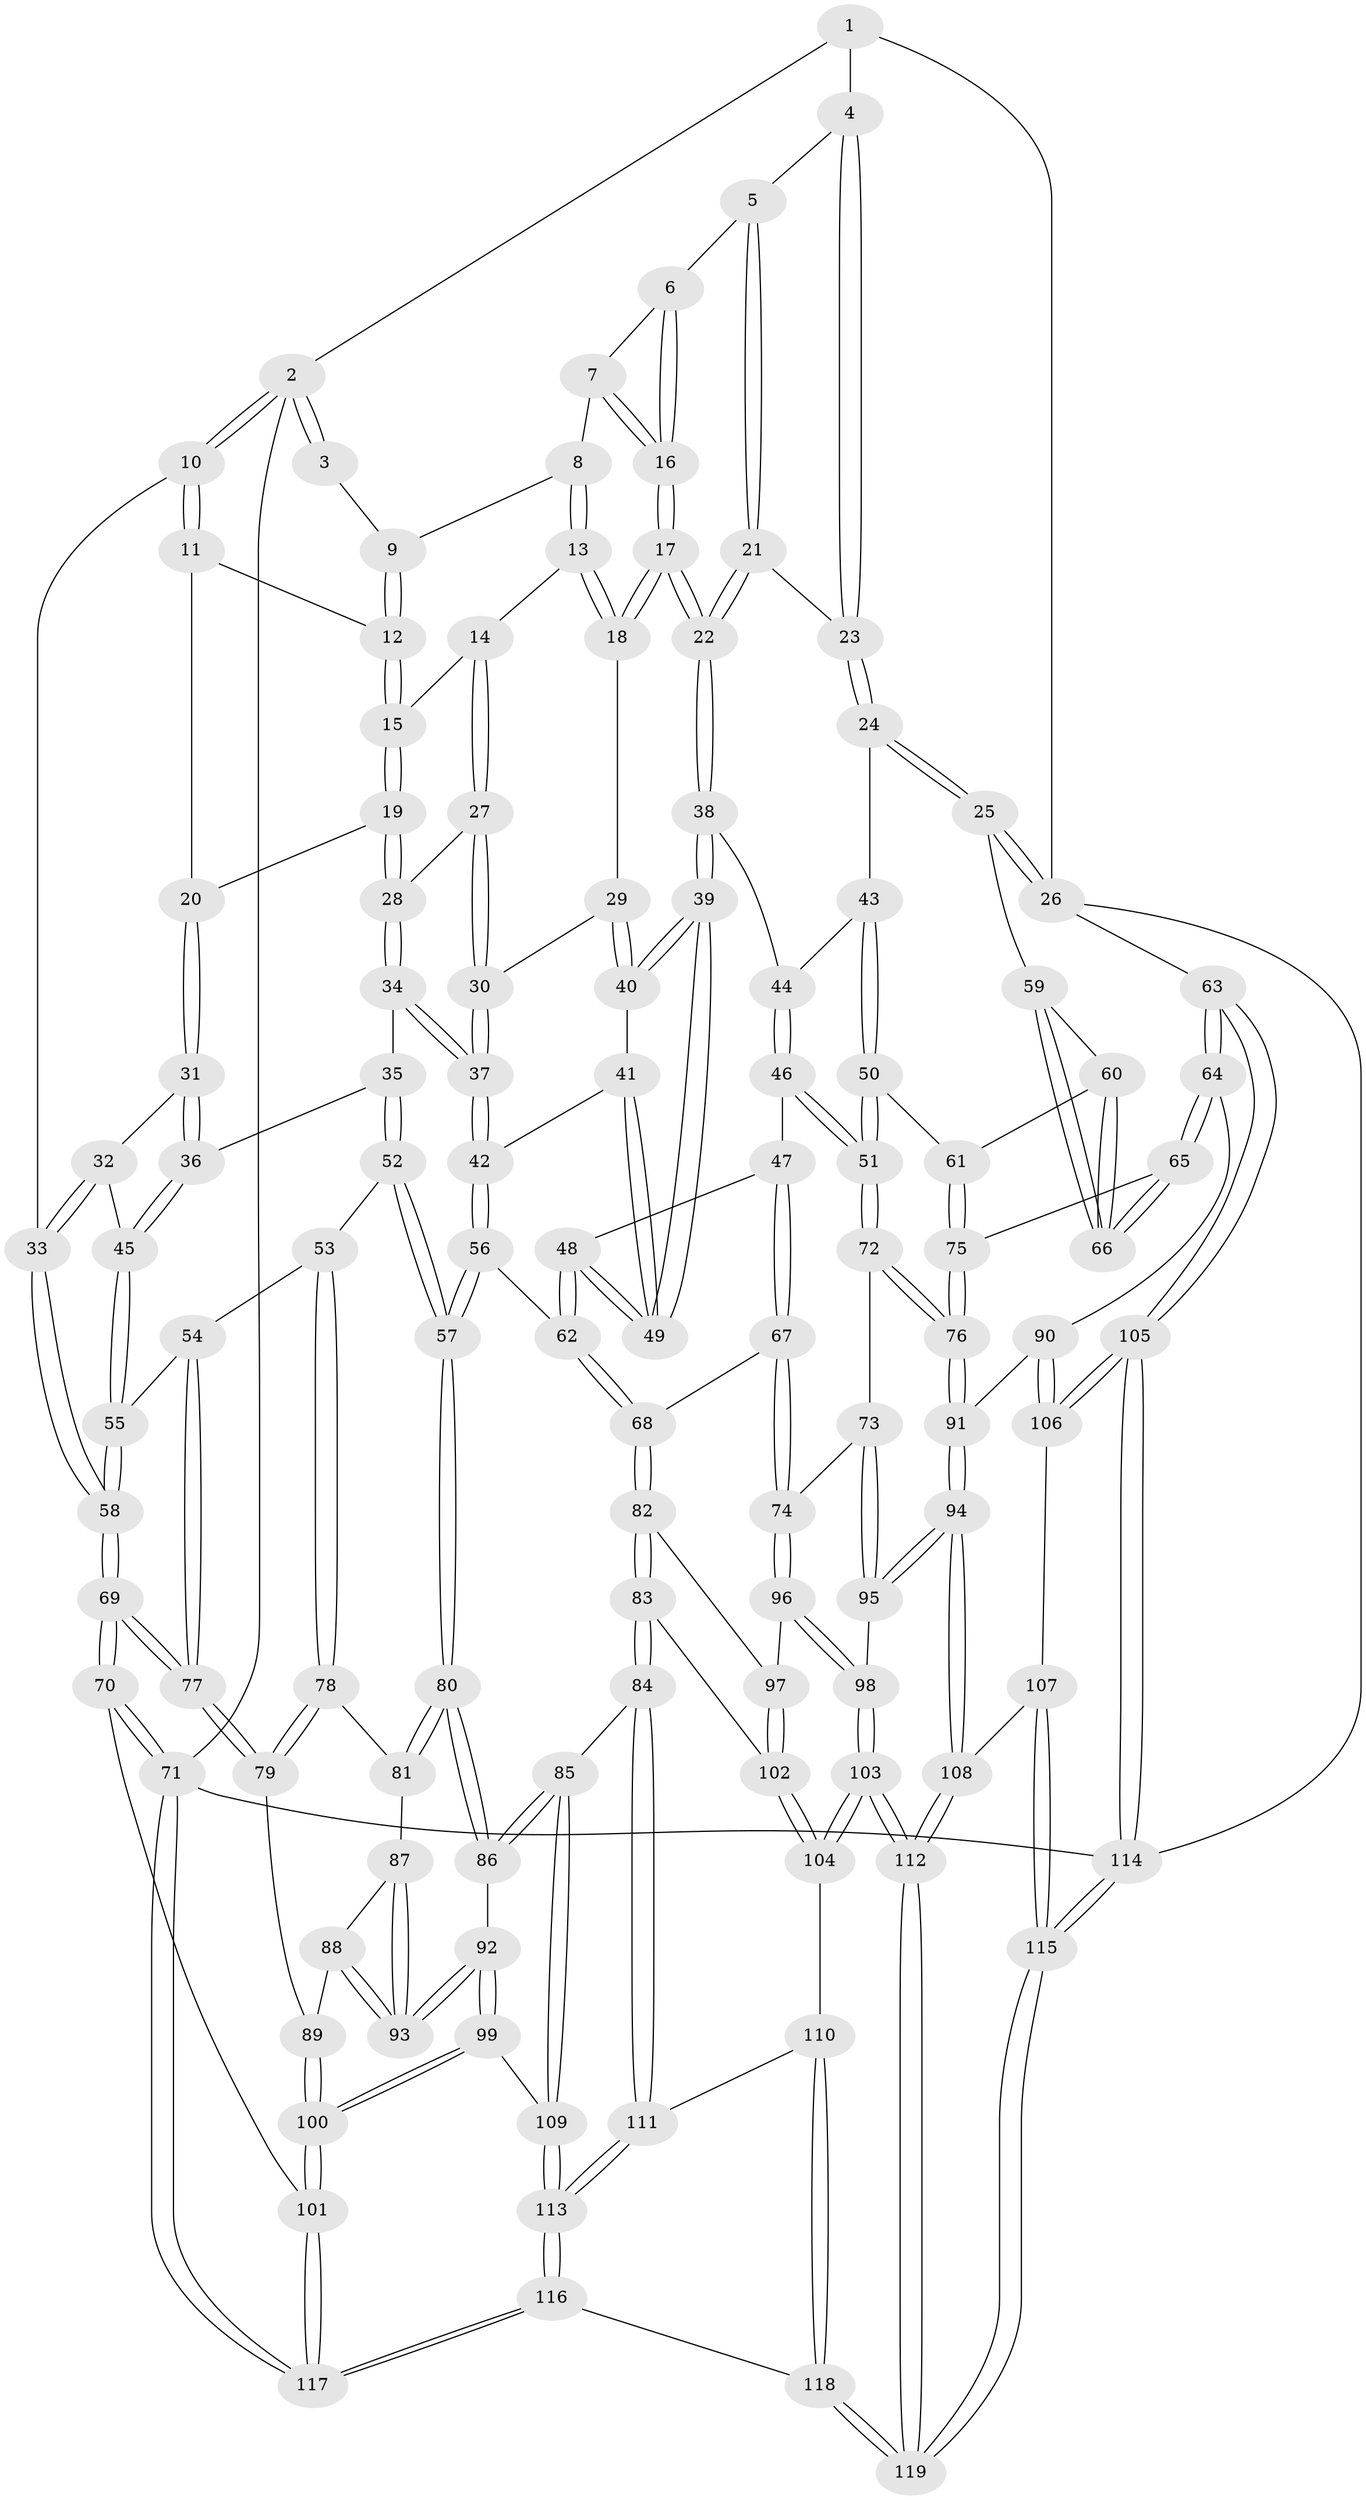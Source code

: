 // coarse degree distribution, {3: 0.12162162162162163, 6: 0.05405405405405406, 2: 0.02702702702702703, 4: 0.4864864864864865, 5: 0.3108108108108108}
// Generated by graph-tools (version 1.1) at 2025/42/03/06/25 10:42:30]
// undirected, 119 vertices, 294 edges
graph export_dot {
graph [start="1"]
  node [color=gray90,style=filled];
  1 [pos="+0.7671042823284527+0"];
  2 [pos="+0+0"];
  3 [pos="+0.3458874228868688+0"];
  4 [pos="+0.7764397306924168+0"];
  5 [pos="+0.7726436929853626+0"];
  6 [pos="+0.7293295255086903+0.01277106597376351"];
  7 [pos="+0.48217264675561977+0.06695861801456472"];
  8 [pos="+0.3788188442630392+0"];
  9 [pos="+0.3437989664643531+0"];
  10 [pos="+0+0"];
  11 [pos="+0.12399847247469757+0.09386293283761128"];
  12 [pos="+0.23136007185259397+0.05034484392717702"];
  13 [pos="+0.3820479452996262+0.2029433547033716"];
  14 [pos="+0.25384072235993027+0.1708666149657053"];
  15 [pos="+0.23381665694159304+0.13364495817796723"];
  16 [pos="+0.5916666941911787+0.19308938125266945"];
  17 [pos="+0.5851313397643193+0.26877082896399723"];
  18 [pos="+0.38719092715577286+0.22218467727494579"];
  19 [pos="+0.1442209986999629+0.24290938918344077"];
  20 [pos="+0.13050153227325606+0.24058586361050163"];
  21 [pos="+0.7229412123055411+0.23678077011367135"];
  22 [pos="+0.5927827956719498+0.2850317591803324"];
  23 [pos="+0.9364878285942466+0.19953618363181602"];
  24 [pos="+1+0.27469072729085964"];
  25 [pos="+1+0.2822391394139029"];
  26 [pos="+1+0.28381625178470693"];
  27 [pos="+0.2501201411145551+0.2588767722436731"];
  28 [pos="+0.15645284653561684+0.2501014914721014"];
  29 [pos="+0.3723606446708727+0.24054111290995742"];
  30 [pos="+0.26201131442176145+0.26749146679637537"];
  31 [pos="+0.09308050264744093+0.2544361958149268"];
  32 [pos="+0+0.24343690626101736"];
  33 [pos="+0+0.18423659572880927"];
  34 [pos="+0.2033081069856478+0.4190040612829705"];
  35 [pos="+0.18904382600494468+0.4242503510675889"];
  36 [pos="+0.125812916052895+0.4278497945495674"];
  37 [pos="+0.2580829937226865+0.41708828993265806"];
  38 [pos="+0.5941927991576739+0.2984868866171405"];
  39 [pos="+0.5532454056967456+0.35500885821579314"];
  40 [pos="+0.3694071097672448+0.3413725581554259"];
  41 [pos="+0.338157014041353+0.3976771733530415"];
  42 [pos="+0.2836498805603502+0.4287583906445621"];
  43 [pos="+0.7841662705379864+0.3884644993890547"];
  44 [pos="+0.6305056217732307+0.3250458139892624"];
  45 [pos="+0.11298473353636969+0.4335270228494598"];
  46 [pos="+0.6807166352527689+0.5409959025710778"];
  47 [pos="+0.5917005630544275+0.5280960625505363"];
  48 [pos="+0.5134069710119911+0.47202905500268066"];
  49 [pos="+0.5135162798949766+0.447240389138713"];
  50 [pos="+0.7603370538999389+0.5392611564130645"];
  51 [pos="+0.7145843230482506+0.5595766513691474"];
  52 [pos="+0.18280241223751284+0.5849818565579479"];
  53 [pos="+0.09926939035182668+0.5860826846690156"];
  54 [pos="+0.07366894049059036+0.5690798272299225"];
  55 [pos="+0.04170064660717311+0.5226257878711853"];
  56 [pos="+0.34688982950086344+0.6066136116978426"];
  57 [pos="+0.3050784375190956+0.646344387945566"];
  58 [pos="+0+0.5056494618169526"];
  59 [pos="+0.9492569536857862+0.45914754052754686"];
  60 [pos="+0.8403022622943419+0.5345347103635699"];
  61 [pos="+0.7751263885404931+0.5451108485221872"];
  62 [pos="+0.40288555440826224+0.6022018764953724"];
  63 [pos="+1+0.6836862673968988"];
  64 [pos="+0.9759520362234255+0.6850704052754717"];
  65 [pos="+0.964274205385727+0.670257793392181"];
  66 [pos="+0.9419023545775637+0.6047759599034012"];
  67 [pos="+0.5495913899575083+0.6956639817538123"];
  68 [pos="+0.4879572487945216+0.6682507059634554"];
  69 [pos="+0+0.8308454518924294"];
  70 [pos="+0+0.9675264571237577"];
  71 [pos="+0+1"];
  72 [pos="+0.6848981336239844+0.6640154635352481"];
  73 [pos="+0.6295448504913072+0.7017329055436786"];
  74 [pos="+0.5510538952054674+0.6969789327721736"];
  75 [pos="+0.8226271773415925+0.6132566557495174"];
  76 [pos="+0.7934016747387946+0.7317404855228034"];
  77 [pos="+0+0.7513024289065894"];
  78 [pos="+0.1108197678317972+0.6602541901755227"];
  79 [pos="+0.028414484073604473+0.7511221998298697"];
  80 [pos="+0.2970126780202868+0.6687500725623344"];
  81 [pos="+0.1920730720107785+0.7149487077725722"];
  82 [pos="+0.4137811769942037+0.8019862793582867"];
  83 [pos="+0.3866481749486388+0.8125075821235042"];
  84 [pos="+0.3444420528867488+0.8236373349245998"];
  85 [pos="+0.33527186987597724+0.8185300759648679"];
  86 [pos="+0.324938637874765+0.7900064823607243"];
  87 [pos="+0.17848909445870254+0.732330964215019"];
  88 [pos="+0.054907061778409545+0.7547052126843903"];
  89 [pos="+0.041394257233190984+0.7560260605199383"];
  90 [pos="+0.8894561996132264+0.76731163633166"];
  91 [pos="+0.8249704953468681+0.7741990411280087"];
  92 [pos="+0.17090279367692998+0.805749838905189"];
  93 [pos="+0.17084820578208124+0.8027253932482975"];
  94 [pos="+0.754254766399154+0.8612768801247844"];
  95 [pos="+0.6494995963925084+0.7590051759730991"];
  96 [pos="+0.5268448608039449+0.7917507998369969"];
  97 [pos="+0.5083208744071953+0.8051889820635973"];
  98 [pos="+0.5976829514375637+0.8644595755810658"];
  99 [pos="+0.15325327781290873+0.8778204388872621"];
  100 [pos="+0.1500739917522012+0.8796547709799173"];
  101 [pos="+0.14106640000190857+0.8923063225300109"];
  102 [pos="+0.491053845785815+0.8700844258337955"];
  103 [pos="+0.6126625515649056+0.9122736090285463"];
  104 [pos="+0.49029215497168455+0.8852249434493267"];
  105 [pos="+1+1"];
  106 [pos="+0.9392591721970626+0.8779928201671571"];
  107 [pos="+0.931138377411926+0.8874723624195237"];
  108 [pos="+0.7328871879294547+0.9480039415241343"];
  109 [pos="+0.25470450825975854+0.8826497185755898"];
  110 [pos="+0.456171726054287+0.9202624433676737"];
  111 [pos="+0.37618135385048496+0.882680077927588"];
  112 [pos="+0.6971174676232117+1"];
  113 [pos="+0.30122916507629993+1"];
  114 [pos="+1+1"];
  115 [pos="+0.8095149521447166+1"];
  116 [pos="+0.2977411663735783+1"];
  117 [pos="+0.18711920792202477+1"];
  118 [pos="+0.5400835259248322+1"];
  119 [pos="+0.6916634923985744+1"];
  1 -- 2;
  1 -- 4;
  1 -- 26;
  2 -- 3;
  2 -- 3;
  2 -- 10;
  2 -- 10;
  2 -- 71;
  3 -- 9;
  4 -- 5;
  4 -- 23;
  4 -- 23;
  5 -- 6;
  5 -- 21;
  5 -- 21;
  6 -- 7;
  6 -- 16;
  6 -- 16;
  7 -- 8;
  7 -- 16;
  7 -- 16;
  8 -- 9;
  8 -- 13;
  8 -- 13;
  9 -- 12;
  9 -- 12;
  10 -- 11;
  10 -- 11;
  10 -- 33;
  11 -- 12;
  11 -- 20;
  12 -- 15;
  12 -- 15;
  13 -- 14;
  13 -- 18;
  13 -- 18;
  14 -- 15;
  14 -- 27;
  14 -- 27;
  15 -- 19;
  15 -- 19;
  16 -- 17;
  16 -- 17;
  17 -- 18;
  17 -- 18;
  17 -- 22;
  17 -- 22;
  18 -- 29;
  19 -- 20;
  19 -- 28;
  19 -- 28;
  20 -- 31;
  20 -- 31;
  21 -- 22;
  21 -- 22;
  21 -- 23;
  22 -- 38;
  22 -- 38;
  23 -- 24;
  23 -- 24;
  24 -- 25;
  24 -- 25;
  24 -- 43;
  25 -- 26;
  25 -- 26;
  25 -- 59;
  26 -- 63;
  26 -- 114;
  27 -- 28;
  27 -- 30;
  27 -- 30;
  28 -- 34;
  28 -- 34;
  29 -- 30;
  29 -- 40;
  29 -- 40;
  30 -- 37;
  30 -- 37;
  31 -- 32;
  31 -- 36;
  31 -- 36;
  32 -- 33;
  32 -- 33;
  32 -- 45;
  33 -- 58;
  33 -- 58;
  34 -- 35;
  34 -- 37;
  34 -- 37;
  35 -- 36;
  35 -- 52;
  35 -- 52;
  36 -- 45;
  36 -- 45;
  37 -- 42;
  37 -- 42;
  38 -- 39;
  38 -- 39;
  38 -- 44;
  39 -- 40;
  39 -- 40;
  39 -- 49;
  39 -- 49;
  40 -- 41;
  41 -- 42;
  41 -- 49;
  41 -- 49;
  42 -- 56;
  42 -- 56;
  43 -- 44;
  43 -- 50;
  43 -- 50;
  44 -- 46;
  44 -- 46;
  45 -- 55;
  45 -- 55;
  46 -- 47;
  46 -- 51;
  46 -- 51;
  47 -- 48;
  47 -- 67;
  47 -- 67;
  48 -- 49;
  48 -- 49;
  48 -- 62;
  48 -- 62;
  50 -- 51;
  50 -- 51;
  50 -- 61;
  51 -- 72;
  51 -- 72;
  52 -- 53;
  52 -- 57;
  52 -- 57;
  53 -- 54;
  53 -- 78;
  53 -- 78;
  54 -- 55;
  54 -- 77;
  54 -- 77;
  55 -- 58;
  55 -- 58;
  56 -- 57;
  56 -- 57;
  56 -- 62;
  57 -- 80;
  57 -- 80;
  58 -- 69;
  58 -- 69;
  59 -- 60;
  59 -- 66;
  59 -- 66;
  60 -- 61;
  60 -- 66;
  60 -- 66;
  61 -- 75;
  61 -- 75;
  62 -- 68;
  62 -- 68;
  63 -- 64;
  63 -- 64;
  63 -- 105;
  63 -- 105;
  64 -- 65;
  64 -- 65;
  64 -- 90;
  65 -- 66;
  65 -- 66;
  65 -- 75;
  67 -- 68;
  67 -- 74;
  67 -- 74;
  68 -- 82;
  68 -- 82;
  69 -- 70;
  69 -- 70;
  69 -- 77;
  69 -- 77;
  70 -- 71;
  70 -- 71;
  70 -- 101;
  71 -- 117;
  71 -- 117;
  71 -- 114;
  72 -- 73;
  72 -- 76;
  72 -- 76;
  73 -- 74;
  73 -- 95;
  73 -- 95;
  74 -- 96;
  74 -- 96;
  75 -- 76;
  75 -- 76;
  76 -- 91;
  76 -- 91;
  77 -- 79;
  77 -- 79;
  78 -- 79;
  78 -- 79;
  78 -- 81;
  79 -- 89;
  80 -- 81;
  80 -- 81;
  80 -- 86;
  80 -- 86;
  81 -- 87;
  82 -- 83;
  82 -- 83;
  82 -- 97;
  83 -- 84;
  83 -- 84;
  83 -- 102;
  84 -- 85;
  84 -- 111;
  84 -- 111;
  85 -- 86;
  85 -- 86;
  85 -- 109;
  85 -- 109;
  86 -- 92;
  87 -- 88;
  87 -- 93;
  87 -- 93;
  88 -- 89;
  88 -- 93;
  88 -- 93;
  89 -- 100;
  89 -- 100;
  90 -- 91;
  90 -- 106;
  90 -- 106;
  91 -- 94;
  91 -- 94;
  92 -- 93;
  92 -- 93;
  92 -- 99;
  92 -- 99;
  94 -- 95;
  94 -- 95;
  94 -- 108;
  94 -- 108;
  95 -- 98;
  96 -- 97;
  96 -- 98;
  96 -- 98;
  97 -- 102;
  97 -- 102;
  98 -- 103;
  98 -- 103;
  99 -- 100;
  99 -- 100;
  99 -- 109;
  100 -- 101;
  100 -- 101;
  101 -- 117;
  101 -- 117;
  102 -- 104;
  102 -- 104;
  103 -- 104;
  103 -- 104;
  103 -- 112;
  103 -- 112;
  104 -- 110;
  105 -- 106;
  105 -- 106;
  105 -- 114;
  105 -- 114;
  106 -- 107;
  107 -- 108;
  107 -- 115;
  107 -- 115;
  108 -- 112;
  108 -- 112;
  109 -- 113;
  109 -- 113;
  110 -- 111;
  110 -- 118;
  110 -- 118;
  111 -- 113;
  111 -- 113;
  112 -- 119;
  112 -- 119;
  113 -- 116;
  113 -- 116;
  114 -- 115;
  114 -- 115;
  115 -- 119;
  115 -- 119;
  116 -- 117;
  116 -- 117;
  116 -- 118;
  118 -- 119;
  118 -- 119;
}
